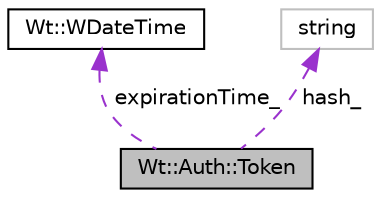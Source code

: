 digraph "Wt::Auth::Token"
{
 // LATEX_PDF_SIZE
  edge [fontname="Helvetica",fontsize="10",labelfontname="Helvetica",labelfontsize="10"];
  node [fontname="Helvetica",fontsize="10",shape=record];
  Node1 [label="Wt::Auth::Token",height=0.2,width=0.4,color="black", fillcolor="grey75", style="filled", fontcolor="black",tooltip="An authentication token hash."];
  Node2 -> Node1 [dir="back",color="darkorchid3",fontsize="10",style="dashed",label=" expirationTime_" ,fontname="Helvetica"];
  Node2 [label="Wt::WDateTime",height=0.2,width=0.4,color="black", fillcolor="white", style="filled",URL="$classWt_1_1WDateTime.html",tooltip="A calendar date and clock time."];
  Node3 -> Node1 [dir="back",color="darkorchid3",fontsize="10",style="dashed",label=" hash_" ,fontname="Helvetica"];
  Node3 [label="string",height=0.2,width=0.4,color="grey75", fillcolor="white", style="filled",tooltip=" "];
}
